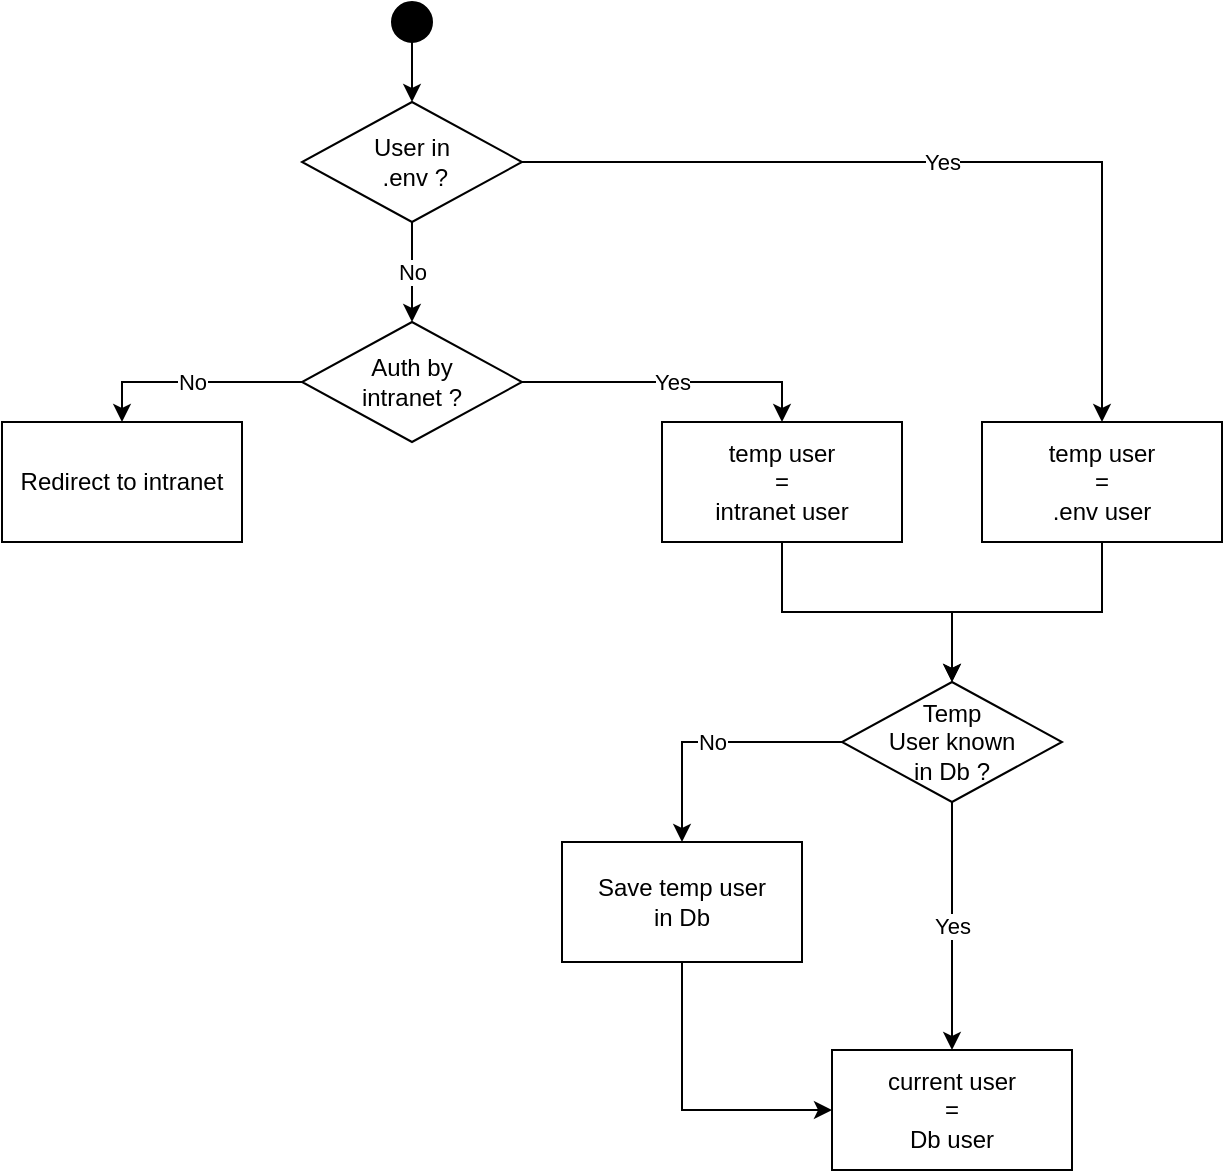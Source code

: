 <mxfile version="11.3.0" type="device" pages="1"><diagram id="drD3MQt7BOId_UbMMAYl" name="Page-1"><mxGraphModel dx="946" dy="680" grid="1" gridSize="10" guides="1" tooltips="1" connect="1" arrows="1" fold="1" page="1" pageScale="1" pageWidth="827" pageHeight="1169" math="0" shadow="0"><root><mxCell id="0"/><mxCell id="1" parent="0"/><mxCell id="T4KR966l6d04Bw69tX8C-10" value="Yes" style="edgeStyle=orthogonalEdgeStyle;rounded=0;orthogonalLoop=1;jettySize=auto;html=1;entryX=0.5;entryY=0;entryDx=0;entryDy=0;" edge="1" parent="1" source="T4KR966l6d04Bw69tX8C-1" target="T4KR966l6d04Bw69tX8C-5"><mxGeometry relative="1" as="geometry"><mxPoint x="210" y="100" as="targetPoint"/></mxGeometry></mxCell><mxCell id="T4KR966l6d04Bw69tX8C-1" value="User in&lt;br&gt;&amp;nbsp;.env ?" style="rhombus;whiteSpace=wrap;html=1;" vertex="1" parent="1"><mxGeometry x="290" y="110" width="110" height="60" as="geometry"/></mxCell><mxCell id="T4KR966l6d04Bw69tX8C-2" value="Auth by&lt;br&gt;intranet ?" style="rhombus;whiteSpace=wrap;html=1;" vertex="1" parent="1"><mxGeometry x="290" y="220" width="110" height="60" as="geometry"/></mxCell><mxCell id="T4KR966l6d04Bw69tX8C-3" value="Temp&lt;br&gt;User known&lt;br&gt;in Db ?" style="rhombus;whiteSpace=wrap;html=1;" vertex="1" parent="1"><mxGeometry x="560" y="400" width="110" height="60" as="geometry"/></mxCell><mxCell id="T4KR966l6d04Bw69tX8C-4" value="current user&lt;br&gt;=&lt;br&gt;Db user" style="rounded=0;whiteSpace=wrap;html=1;" vertex="1" parent="1"><mxGeometry x="555" y="584" width="120" height="60" as="geometry"/></mxCell><mxCell id="T4KR966l6d04Bw69tX8C-5" value="temp user&lt;br&gt;=&lt;br&gt;.env user" style="rounded=0;whiteSpace=wrap;html=1;" vertex="1" parent="1"><mxGeometry x="630" y="270" width="120" height="60" as="geometry"/></mxCell><mxCell id="T4KR966l6d04Bw69tX8C-6" value="temp user&lt;br&gt;=&lt;br&gt;intranet user" style="rounded=0;whiteSpace=wrap;html=1;" vertex="1" parent="1"><mxGeometry x="470" y="270" width="120" height="60" as="geometry"/></mxCell><mxCell id="T4KR966l6d04Bw69tX8C-8" value="" style="edgeStyle=orthogonalEdgeStyle;rounded=0;orthogonalLoop=1;jettySize=auto;html=1;" edge="1" parent="1" source="T4KR966l6d04Bw69tX8C-7" target="T4KR966l6d04Bw69tX8C-1"><mxGeometry relative="1" as="geometry"/></mxCell><mxCell id="T4KR966l6d04Bw69tX8C-7" value="" style="ellipse;whiteSpace=wrap;html=1;fillColor=#000000;" vertex="1" parent="1"><mxGeometry x="335" y="60" width="20" height="20" as="geometry"/></mxCell><mxCell id="T4KR966l6d04Bw69tX8C-11" value="Yes" style="edgeStyle=orthogonalEdgeStyle;rounded=0;orthogonalLoop=1;jettySize=auto;html=1;entryX=0.5;entryY=0;entryDx=0;entryDy=0;exitX=1;exitY=0.5;exitDx=0;exitDy=0;" edge="1" parent="1" source="T4KR966l6d04Bw69tX8C-2" target="T4KR966l6d04Bw69tX8C-6"><mxGeometry relative="1" as="geometry"><mxPoint x="300" y="110" as="sourcePoint"/><mxPoint x="190" y="150" as="targetPoint"/></mxGeometry></mxCell><mxCell id="T4KR966l6d04Bw69tX8C-12" value="No" style="edgeStyle=orthogonalEdgeStyle;rounded=0;orthogonalLoop=1;jettySize=auto;html=1;entryX=0.5;entryY=0;entryDx=0;entryDy=0;exitX=0.5;exitY=1;exitDx=0;exitDy=0;" edge="1" parent="1" source="T4KR966l6d04Bw69tX8C-1" target="T4KR966l6d04Bw69tX8C-2"><mxGeometry relative="1" as="geometry"><mxPoint x="310" y="120" as="sourcePoint"/><mxPoint x="200" y="160" as="targetPoint"/></mxGeometry></mxCell><mxCell id="T4KR966l6d04Bw69tX8C-15" value="" style="edgeStyle=orthogonalEdgeStyle;rounded=0;orthogonalLoop=1;jettySize=auto;html=1;entryX=0.5;entryY=0;entryDx=0;entryDy=0;exitX=0.5;exitY=1;exitDx=0;exitDy=0;" edge="1" parent="1" source="T4KR966l6d04Bw69tX8C-6" target="T4KR966l6d04Bw69tX8C-3"><mxGeometry relative="1" as="geometry"><mxPoint x="330" y="140" as="sourcePoint"/><mxPoint x="220" y="180" as="targetPoint"/></mxGeometry></mxCell><mxCell id="T4KR966l6d04Bw69tX8C-16" value="" style="edgeStyle=orthogonalEdgeStyle;rounded=0;orthogonalLoop=1;jettySize=auto;html=1;entryX=0.5;entryY=0;entryDx=0;entryDy=0;exitX=0.5;exitY=1;exitDx=0;exitDy=0;" edge="1" parent="1" source="T4KR966l6d04Bw69tX8C-5" target="T4KR966l6d04Bw69tX8C-3"><mxGeometry relative="1" as="geometry"><mxPoint x="340" y="150" as="sourcePoint"/><mxPoint x="230" y="190" as="targetPoint"/></mxGeometry></mxCell><mxCell id="T4KR966l6d04Bw69tX8C-17" value="Yes" style="edgeStyle=orthogonalEdgeStyle;rounded=0;orthogonalLoop=1;jettySize=auto;html=1;entryX=0.5;entryY=0;entryDx=0;entryDy=0;exitX=0.5;exitY=1;exitDx=0;exitDy=0;" edge="1" parent="1" source="T4KR966l6d04Bw69tX8C-3" target="T4KR966l6d04Bw69tX8C-4"><mxGeometry relative="1" as="geometry"><mxPoint x="350" y="160" as="sourcePoint"/><mxPoint x="240" y="200" as="targetPoint"/></mxGeometry></mxCell><mxCell id="T4KR966l6d04Bw69tX8C-18" value="Save temp user &lt;br&gt;in Db" style="rounded=0;whiteSpace=wrap;html=1;" vertex="1" parent="1"><mxGeometry x="420" y="480" width="120" height="60" as="geometry"/></mxCell><mxCell id="T4KR966l6d04Bw69tX8C-19" value="No" style="edgeStyle=orthogonalEdgeStyle;rounded=0;orthogonalLoop=1;jettySize=auto;html=1;entryX=0.5;entryY=0;entryDx=0;entryDy=0;exitX=0;exitY=0.5;exitDx=0;exitDy=0;" edge="1" parent="1" source="T4KR966l6d04Bw69tX8C-3" target="T4KR966l6d04Bw69tX8C-18"><mxGeometry relative="1" as="geometry"><mxPoint x="355" y="140" as="sourcePoint"/><mxPoint x="355" y="230" as="targetPoint"/></mxGeometry></mxCell><mxCell id="T4KR966l6d04Bw69tX8C-20" value="" style="edgeStyle=orthogonalEdgeStyle;rounded=0;orthogonalLoop=1;jettySize=auto;html=1;entryX=0;entryY=0.5;entryDx=0;entryDy=0;exitX=0.5;exitY=1;exitDx=0;exitDy=0;" edge="1" parent="1" source="T4KR966l6d04Bw69tX8C-18" target="T4KR966l6d04Bw69tX8C-4"><mxGeometry relative="1" as="geometry"><mxPoint x="365" y="150" as="sourcePoint"/><mxPoint x="365" y="240" as="targetPoint"/></mxGeometry></mxCell><mxCell id="T4KR966l6d04Bw69tX8C-21" value="Redirect to intranet" style="rounded=0;whiteSpace=wrap;html=1;" vertex="1" parent="1"><mxGeometry x="140" y="270" width="120" height="60" as="geometry"/></mxCell><mxCell id="T4KR966l6d04Bw69tX8C-23" value="No" style="edgeStyle=orthogonalEdgeStyle;rounded=0;orthogonalLoop=1;jettySize=auto;html=1;entryX=0.5;entryY=0;entryDx=0;entryDy=0;exitX=0;exitY=0.5;exitDx=0;exitDy=0;" edge="1" parent="1" source="T4KR966l6d04Bw69tX8C-2" target="T4KR966l6d04Bw69tX8C-21"><mxGeometry relative="1" as="geometry"><mxPoint x="355" y="140" as="sourcePoint"/><mxPoint x="355" y="230" as="targetPoint"/></mxGeometry></mxCell></root></mxGraphModel></diagram></mxfile>